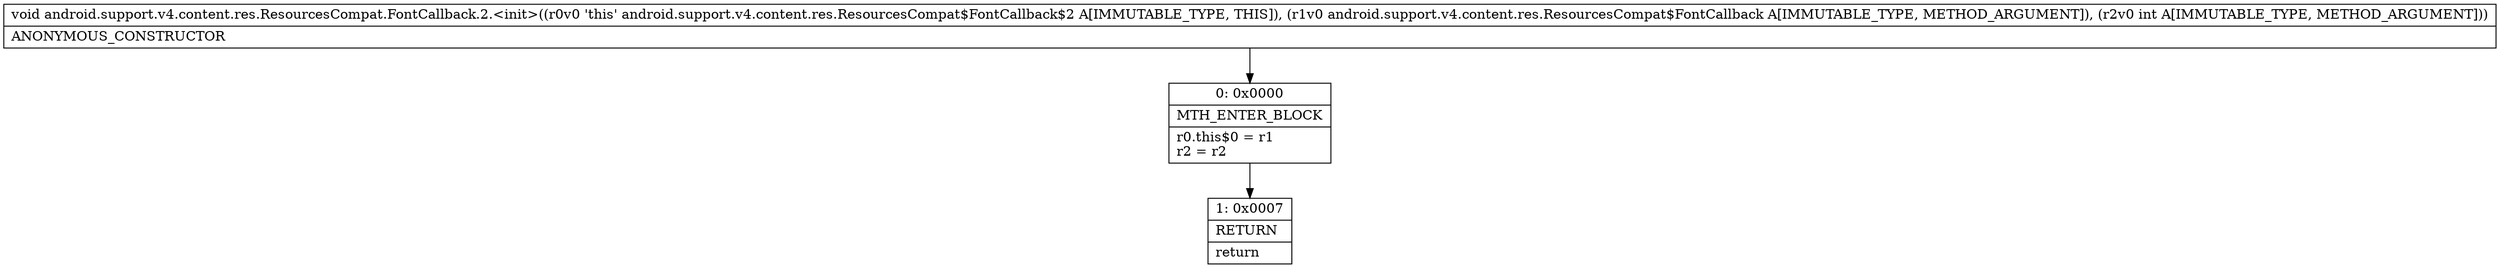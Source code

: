 digraph "CFG forandroid.support.v4.content.res.ResourcesCompat.FontCallback.2.\<init\>(Landroid\/support\/v4\/content\/res\/ResourcesCompat$FontCallback;I)V" {
Node_0 [shape=record,label="{0\:\ 0x0000|MTH_ENTER_BLOCK\l|r0.this$0 = r1\lr2 = r2\l}"];
Node_1 [shape=record,label="{1\:\ 0x0007|RETURN\l|return\l}"];
MethodNode[shape=record,label="{void android.support.v4.content.res.ResourcesCompat.FontCallback.2.\<init\>((r0v0 'this' android.support.v4.content.res.ResourcesCompat$FontCallback$2 A[IMMUTABLE_TYPE, THIS]), (r1v0 android.support.v4.content.res.ResourcesCompat$FontCallback A[IMMUTABLE_TYPE, METHOD_ARGUMENT]), (r2v0 int A[IMMUTABLE_TYPE, METHOD_ARGUMENT]))  | ANONYMOUS_CONSTRUCTOR\l}"];
MethodNode -> Node_0;
Node_0 -> Node_1;
}

